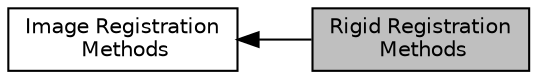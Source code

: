 digraph "Rigid Registration Methods"
{
  edge [fontname="Helvetica",fontsize="10",labelfontname="Helvetica",labelfontsize="10"];
  node [fontname="Helvetica",fontsize="10",shape=box];
  rankdir=LR;
  Node2 [label="Image Registration\l Methods",height=0.2,width=0.4,color="black", fillcolor="white", style="filled",URL="$group__ImageRegistration.html",tooltip=" "];
  Node1 [label="Rigid Registration\l Methods",height=0.2,width=0.4,color="black", fillcolor="grey75", style="filled", fontcolor="black",tooltip=" "];
  Node2->Node1 [shape=plaintext, dir="back", style="solid"];
}
